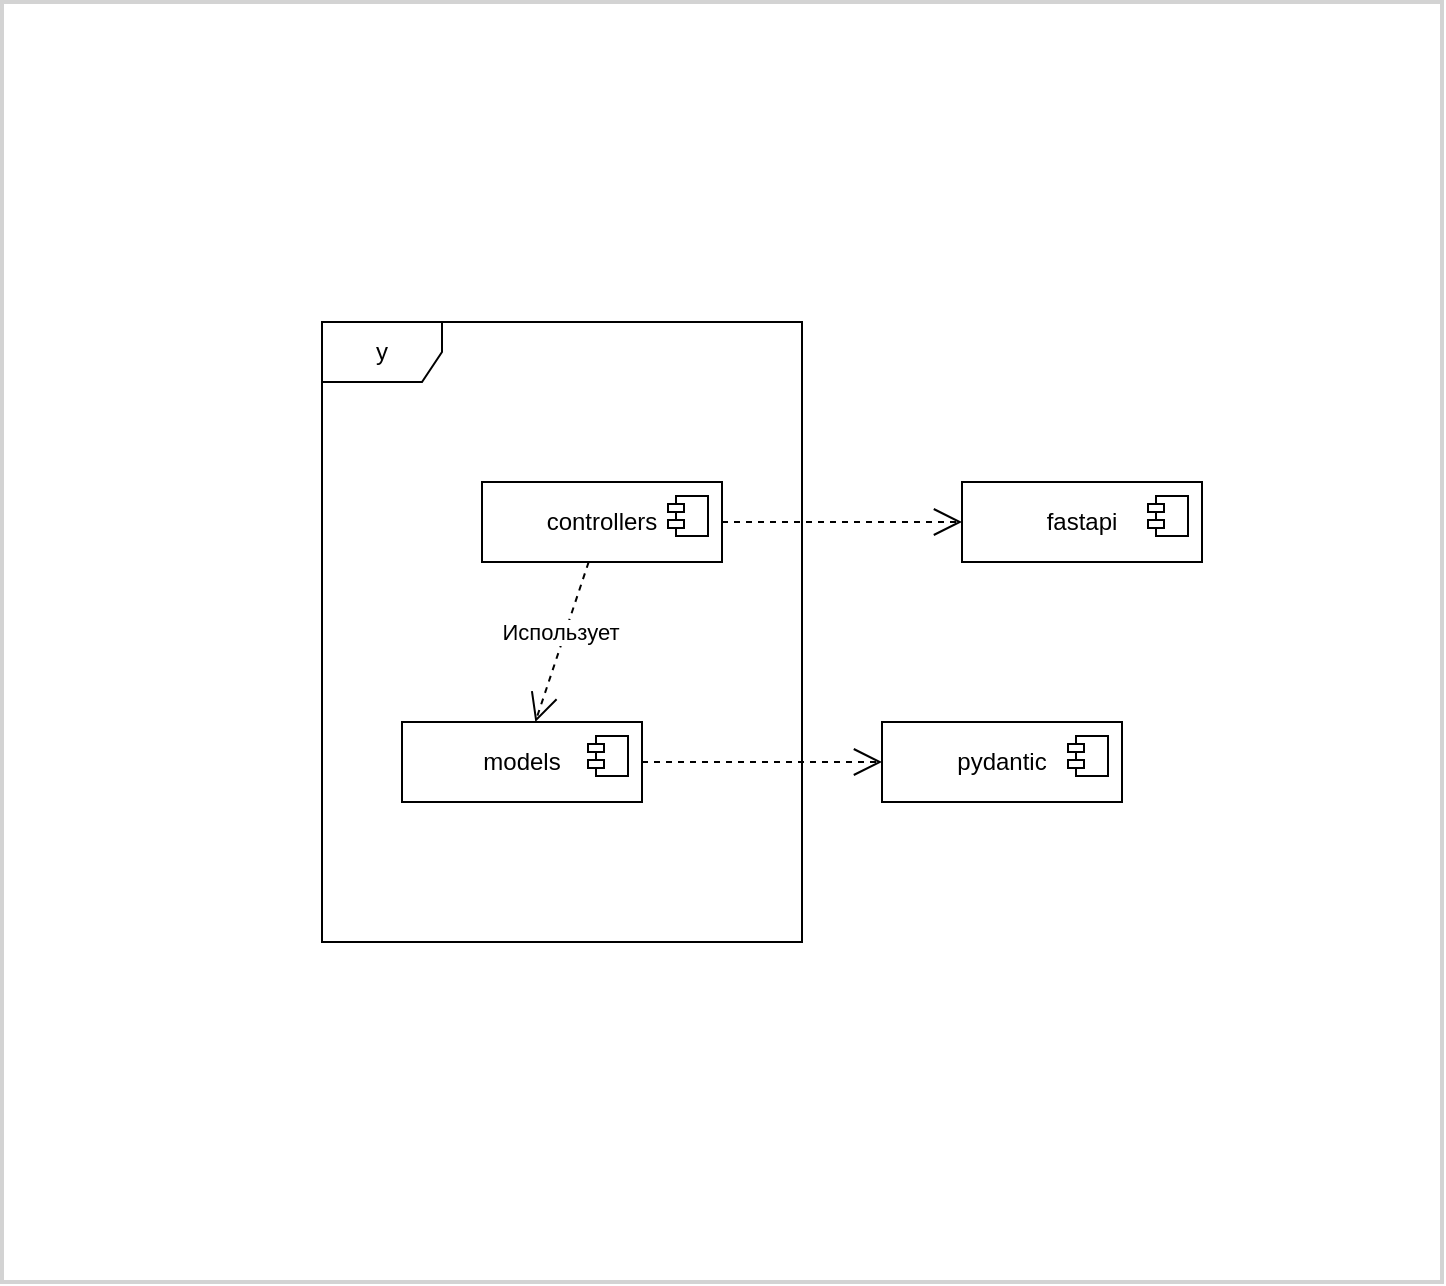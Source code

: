 <mxfile version="24.8.4">
  <diagram name="Page-1" id="c4acf3e9-155e-7222-9cf6-157b1a14988f">
    <mxGraphModel dx="1195" dy="1752" grid="1" gridSize="10" guides="1" tooltips="1" connect="1" arrows="1" fold="1" page="1" pageScale="1" pageWidth="850" pageHeight="1100" background="none" math="0" shadow="0">
      <root>
        <mxCell id="0" />
        <mxCell id="1" parent="0" />
        <mxCell id="ppViq6x7rqcGXQTuzldO-9" value="" style="rounded=0;whiteSpace=wrap;html=1;fillColor=none;strokeColor=#d3d3d3;strokeWidth=2;" parent="1" vertex="1">
          <mxGeometry x="80" width="720" height="640" as="geometry" />
        </mxCell>
        <mxCell id="5d2195bd80daf111-25" style="edgeStyle=orthogonalEdgeStyle;rounded=0;html=1;dashed=1;labelBackgroundColor=none;startFill=0;endArrow=open;endFill=0;endSize=10;fontFamily=Verdana;fontSize=10;" parent="1" edge="1">
          <mxGeometry relative="1" as="geometry">
            <Array as="points">
              <mxPoint x="370" y="340" />
              <mxPoint x="370" y="300" />
            </Array>
            <mxPoint x="450" y="300" as="targetPoint" />
          </mxGeometry>
        </mxCell>
        <mxCell id="orqRhfJpIeo3nN2ym7mn-1" value="y" style="shape=umlFrame;whiteSpace=wrap;html=1;pointerEvents=0;" vertex="1" parent="1">
          <mxGeometry x="240" y="160" width="240" height="310" as="geometry" />
        </mxCell>
        <mxCell id="orqRhfJpIeo3nN2ym7mn-2" value="fastapi" style="html=1;dropTarget=0;whiteSpace=wrap;" vertex="1" parent="1">
          <mxGeometry x="560" y="240" width="120" height="40" as="geometry" />
        </mxCell>
        <mxCell id="orqRhfJpIeo3nN2ym7mn-3" value="" style="shape=module;jettyWidth=8;jettyHeight=4;" vertex="1" parent="orqRhfJpIeo3nN2ym7mn-2">
          <mxGeometry x="1" width="20" height="20" relative="1" as="geometry">
            <mxPoint x="-27" y="7" as="offset" />
          </mxGeometry>
        </mxCell>
        <mxCell id="orqRhfJpIeo3nN2ym7mn-4" value="models" style="html=1;dropTarget=0;whiteSpace=wrap;" vertex="1" parent="1">
          <mxGeometry x="280" y="360" width="120" height="40" as="geometry" />
        </mxCell>
        <mxCell id="orqRhfJpIeo3nN2ym7mn-5" value="" style="shape=module;jettyWidth=8;jettyHeight=4;" vertex="1" parent="orqRhfJpIeo3nN2ym7mn-4">
          <mxGeometry x="1" width="20" height="20" relative="1" as="geometry">
            <mxPoint x="-27" y="7" as="offset" />
          </mxGeometry>
        </mxCell>
        <mxCell id="orqRhfJpIeo3nN2ym7mn-6" value="controllers" style="html=1;dropTarget=0;whiteSpace=wrap;" vertex="1" parent="1">
          <mxGeometry x="320" y="240" width="120" height="40" as="geometry" />
        </mxCell>
        <mxCell id="orqRhfJpIeo3nN2ym7mn-7" value="" style="shape=module;jettyWidth=8;jettyHeight=4;" vertex="1" parent="orqRhfJpIeo3nN2ym7mn-6">
          <mxGeometry x="1" width="20" height="20" relative="1" as="geometry">
            <mxPoint x="-27" y="7" as="offset" />
          </mxGeometry>
        </mxCell>
        <mxCell id="orqRhfJpIeo3nN2ym7mn-16" value="" style="endArrow=open;endSize=12;dashed=1;html=1;rounded=0;" edge="1" parent="1" source="orqRhfJpIeo3nN2ym7mn-6" target="orqRhfJpIeo3nN2ym7mn-4">
          <mxGeometry width="160" relative="1" as="geometry">
            <mxPoint x="330" y="150" as="sourcePoint" />
            <mxPoint x="240" y="490" as="targetPoint" />
          </mxGeometry>
        </mxCell>
        <mxCell id="orqRhfJpIeo3nN2ym7mn-24" value="Использует" style="edgeLabel;html=1;align=center;verticalAlign=middle;resizable=0;points=[];" vertex="1" connectable="0" parent="orqRhfJpIeo3nN2ym7mn-16">
          <mxGeometry x="-0.102" y="-3" relative="1" as="geometry">
            <mxPoint as="offset" />
          </mxGeometry>
        </mxCell>
        <mxCell id="orqRhfJpIeo3nN2ym7mn-20" value="" style="endArrow=open;endSize=12;dashed=1;html=1;rounded=0;" edge="1" parent="1" source="orqRhfJpIeo3nN2ym7mn-6" target="orqRhfJpIeo3nN2ym7mn-2">
          <mxGeometry width="160" relative="1" as="geometry">
            <mxPoint x="450" y="141" as="sourcePoint" />
            <mxPoint x="610" y="119" as="targetPoint" />
          </mxGeometry>
        </mxCell>
        <mxCell id="orqRhfJpIeo3nN2ym7mn-21" value="" style="endArrow=open;endSize=12;dashed=1;html=1;rounded=0;" edge="1" parent="1" source="orqRhfJpIeo3nN2ym7mn-4" target="orqRhfJpIeo3nN2ym7mn-22">
          <mxGeometry width="160" relative="1" as="geometry">
            <mxPoint x="460" y="151" as="sourcePoint" />
            <mxPoint x="620" y="129" as="targetPoint" />
          </mxGeometry>
        </mxCell>
        <mxCell id="orqRhfJpIeo3nN2ym7mn-22" value="pydantic" style="html=1;dropTarget=0;whiteSpace=wrap;" vertex="1" parent="1">
          <mxGeometry x="520" y="360" width="120" height="40" as="geometry" />
        </mxCell>
        <mxCell id="orqRhfJpIeo3nN2ym7mn-23" value="" style="shape=module;jettyWidth=8;jettyHeight=4;" vertex="1" parent="orqRhfJpIeo3nN2ym7mn-22">
          <mxGeometry x="1" width="20" height="20" relative="1" as="geometry">
            <mxPoint x="-27" y="7" as="offset" />
          </mxGeometry>
        </mxCell>
      </root>
    </mxGraphModel>
  </diagram>
</mxfile>
